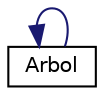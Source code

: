 digraph "Representación gráfica de la clase"
{
  edge [fontname="Helvetica",fontsize="10",labelfontname="Helvetica",labelfontsize="10"];
  node [fontname="Helvetica",fontsize="10",shape=record];
  rankdir="LR";
  Node0 [label="Grafo",height=0.2,width=0.4,color="grey75", fillcolor="white", style="filled"];
  Node0 -> Node0 [dir="back",color="midnightblue",fontsize="10",style="solid",fontname="Helvetica"];
  Node0 [label="Arbol",height=0.2,width=0.4,color="black", fillcolor="white", style="filled",URL="$classArbol.html",tooltip="Implementación de un arbol binario basada en un grafo con listas de adyacencia. "];
}
